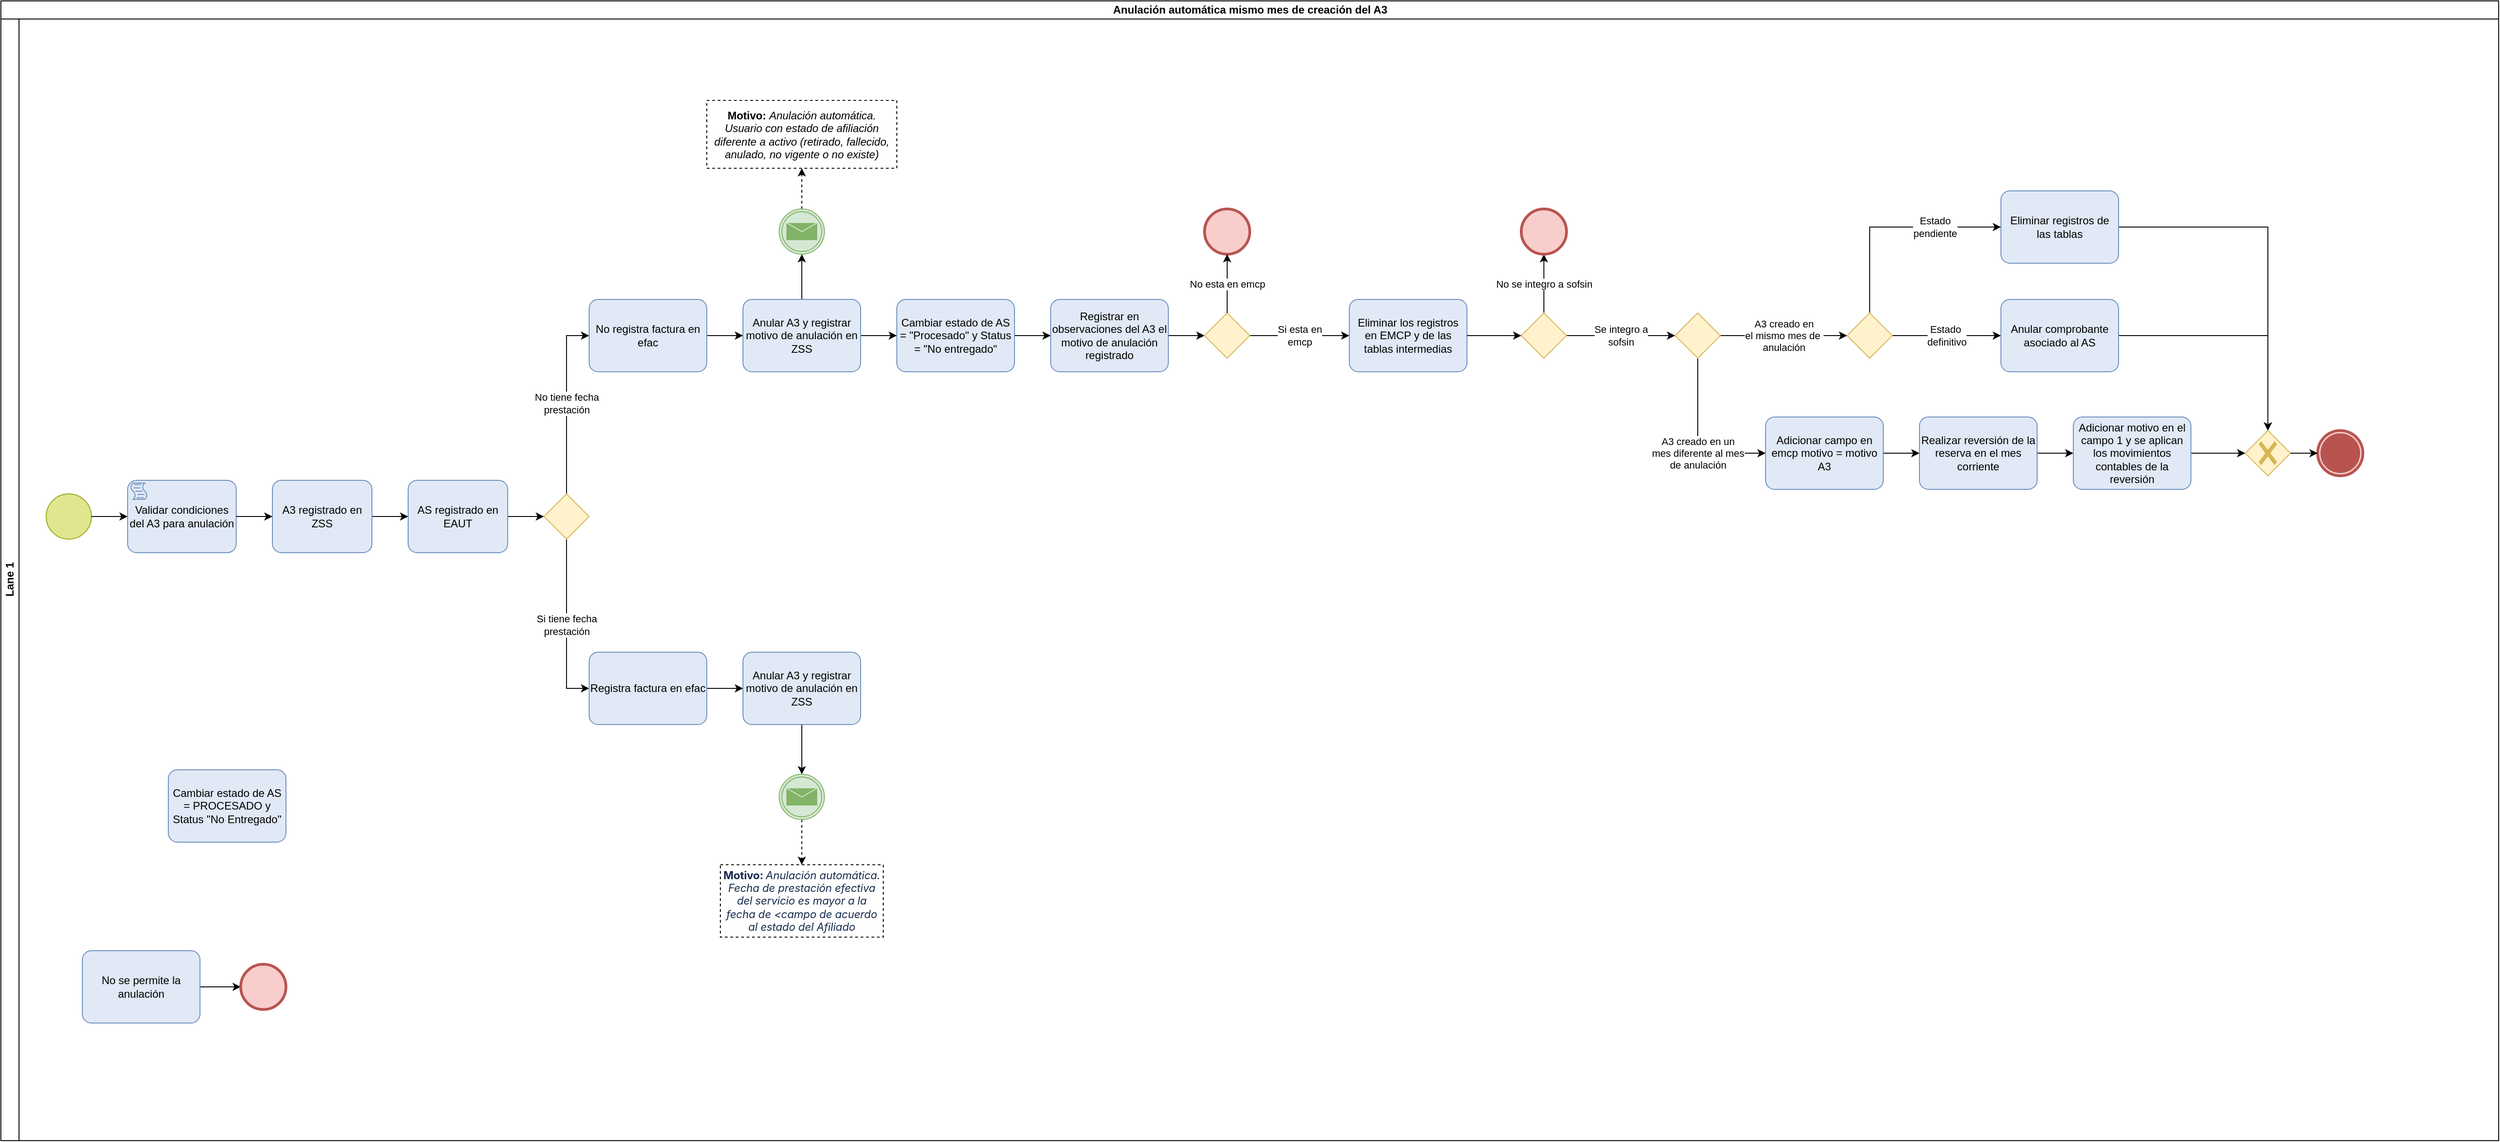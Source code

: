 <mxfile version="21.6.5" type="github">
  <diagram name="Página-1" id="4TS4ZSFtOruOx2kP_wSt">
    <mxGraphModel dx="1886" dy="798" grid="1" gridSize="10" guides="1" tooltips="1" connect="1" arrows="1" fold="1" page="1" pageScale="1" pageWidth="2800" pageHeight="1300" math="0" shadow="0">
      <root>
        <mxCell id="0" />
        <mxCell id="1" parent="0" />
        <mxCell id="92HgLjJ2JLJjH0k_BAY3-1" value="Anulación automática mismo mes de creación del A3" style="swimlane;childLayout=stackLayout;resizeParent=1;resizeParentMax=0;horizontal=1;startSize=20;horizontalStack=0;html=1;" parent="1" vertex="1">
          <mxGeometry x="10" y="10" width="2760" height="1260" as="geometry" />
        </mxCell>
        <mxCell id="92HgLjJ2JLJjH0k_BAY3-2" value="Lane 1" style="swimlane;startSize=20;horizontal=0;html=1;" parent="92HgLjJ2JLJjH0k_BAY3-1" vertex="1">
          <mxGeometry y="20" width="2760" height="1240" as="geometry" />
        </mxCell>
        <mxCell id="92HgLjJ2JLJjH0k_BAY3-4" value="" style="points=[[0.145,0.145,0],[0.5,0,0],[0.855,0.145,0],[1,0.5,0],[0.855,0.855,0],[0.5,1,0],[0.145,0.855,0],[0,0.5,0]];shape=mxgraph.bpmn.event;html=1;verticalLabelPosition=bottom;labelBackgroundColor=#ffffff;verticalAlign=top;align=center;perimeter=ellipsePerimeter;outlineConnect=0;aspect=fixed;outline=standard;symbol=general;fillColor=#E0E68E;strokeColor=#95A81A;" parent="92HgLjJ2JLJjH0k_BAY3-2" vertex="1">
          <mxGeometry x="50" y="525" width="50" height="50" as="geometry" />
        </mxCell>
        <mxCell id="92HgLjJ2JLJjH0k_BAY3-8" style="edgeStyle=orthogonalEdgeStyle;rounded=0;orthogonalLoop=1;jettySize=auto;html=1;entryX=0;entryY=0.5;entryDx=0;entryDy=0;entryPerimeter=0;" parent="92HgLjJ2JLJjH0k_BAY3-2" source="92HgLjJ2JLJjH0k_BAY3-4" target="92HgLjJ2JLJjH0k_BAY3-40" edge="1">
          <mxGeometry relative="1" as="geometry">
            <mxPoint x="-580" y="30" as="targetPoint" />
          </mxGeometry>
        </mxCell>
        <mxCell id="92HgLjJ2JLJjH0k_BAY3-40" value="Validar condiciones del A3 para anulación" style="points=[[0.25,0,0],[0.5,0,0],[0.75,0,0],[1,0.25,0],[1,0.5,0],[1,0.75,0],[0.75,1,0],[0.5,1,0],[0.25,1,0],[0,0.75,0],[0,0.5,0],[0,0.25,0]];shape=mxgraph.bpmn.task;whiteSpace=wrap;rectStyle=rounded;size=10;html=1;container=1;expand=0;collapsible=0;taskMarker=script;fillColor=#E0E9F5;strokeColor=#6C8EBF;" parent="92HgLjJ2JLJjH0k_BAY3-2" vertex="1">
          <mxGeometry x="140" y="510" width="120" height="80" as="geometry" />
        </mxCell>
        <mxCell id="92HgLjJ2JLJjH0k_BAY3-51" value="" style="edgeStyle=orthogonalEdgeStyle;rounded=0;orthogonalLoop=1;jettySize=auto;html=1;entryX=0;entryY=0.5;entryDx=0;entryDy=0;entryPerimeter=0;" parent="92HgLjJ2JLJjH0k_BAY3-2" source="92HgLjJ2JLJjH0k_BAY3-40" target="Pap4kky_UW2Ca2KQQF-1-5" edge="1">
          <mxGeometry relative="1" as="geometry">
            <mxPoint x="300" y="565" as="targetPoint" />
            <mxPoint x="400" y="570" as="sourcePoint" />
          </mxGeometry>
        </mxCell>
        <mxCell id="92HgLjJ2JLJjH0k_BAY3-107" style="edgeStyle=orthogonalEdgeStyle;rounded=0;orthogonalLoop=1;jettySize=auto;html=1;entryX=0;entryY=0.5;entryDx=0;entryDy=0;entryPerimeter=0;" parent="92HgLjJ2JLJjH0k_BAY3-2" source="92HgLjJ2JLJjH0k_BAY3-108" target="92HgLjJ2JLJjH0k_BAY3-149" edge="1">
          <mxGeometry relative="1" as="geometry">
            <mxPoint x="260" y="1070" as="targetPoint" />
          </mxGeometry>
        </mxCell>
        <mxCell id="92HgLjJ2JLJjH0k_BAY3-108" value="No se permite la anulación" style="points=[[0.25,0,0],[0.5,0,0],[0.75,0,0],[1,0.25,0],[1,0.5,0],[1,0.75,0],[0.75,1,0],[0.5,1,0],[0.25,1,0],[0,0.75,0],[0,0.5,0],[0,0.25,0]];shape=mxgraph.bpmn.task;whiteSpace=wrap;rectStyle=rounded;size=10;html=1;container=1;expand=0;collapsible=0;taskMarker=abstract;fillColor=#E0E9F5;strokeColor=#6C8EBF;" parent="92HgLjJ2JLJjH0k_BAY3-2" vertex="1">
          <mxGeometry x="90" y="1030" width="130" height="80" as="geometry" />
        </mxCell>
        <mxCell id="92HgLjJ2JLJjH0k_BAY3-118" value="&lt;span style=&quot;box-sizing: border-box; color: rgb(23, 43, 77); font-family: -apple-system, BlinkMacSystemFont, &amp;quot;Segoe UI&amp;quot;, Roboto, Oxygen, Ubuntu, &amp;quot;Fira Sans&amp;quot;, &amp;quot;Droid Sans&amp;quot;, &amp;quot;Helvetica Neue&amp;quot;, sans-serif; letter-spacing: -0.08px; text-align: left; background-color: rgb(255, 255, 255);&quot; data-renderer-mark=&quot;true&quot;&gt;&lt;font style=&quot;font-size: 12px;&quot;&gt;&lt;b&gt;Motivo: &lt;/b&gt;&lt;i&gt;Anulación automática. Fecha de prestación efectiva del servicio es mayor a la fecha de &amp;lt;campo de acuerdo al estado del Afiliado&lt;/i&gt;&lt;/font&gt;&lt;/span&gt;" style="text;html=1;strokeColor=default;fillColor=none;align=center;verticalAlign=middle;whiteSpace=wrap;rounded=0;dashed=1;" parent="92HgLjJ2JLJjH0k_BAY3-2" vertex="1">
          <mxGeometry x="795" y="935" width="180" height="80" as="geometry" />
        </mxCell>
        <mxCell id="92HgLjJ2JLJjH0k_BAY3-149" value="" style="points=[[0.145,0.145,0],[0.5,0,0],[0.855,0.145,0],[1,0.5,0],[0.855,0.855,0],[0.5,1,0],[0.145,0.855,0],[0,0.5,0]];shape=mxgraph.bpmn.event;html=1;verticalLabelPosition=bottom;labelBackgroundColor=#ffffff;verticalAlign=top;align=center;perimeter=ellipsePerimeter;outlineConnect=0;aspect=fixed;outline=end;symbol=terminate2;fillColor=#f8cecc;strokeColor=#b85450;" parent="92HgLjJ2JLJjH0k_BAY3-2" vertex="1">
          <mxGeometry x="265" y="1045" width="50" height="50" as="geometry" />
        </mxCell>
        <mxCell id="Pap4kky_UW2Ca2KQQF-1-2" value="Cambiar estado de AS = PROCESADO y Status &quot;No Entregado&quot;" style="points=[[0.25,0,0],[0.5,0,0],[0.75,0,0],[1,0.25,0],[1,0.5,0],[1,0.75,0],[0.75,1,0],[0.5,1,0],[0.25,1,0],[0,0.75,0],[0,0.5,0],[0,0.25,0]];shape=mxgraph.bpmn.task;whiteSpace=wrap;rectStyle=rounded;size=10;html=1;container=1;expand=0;collapsible=0;taskMarker=abstract;fillColor=#E0E9F5;strokeColor=#6C8EBF;" vertex="1" parent="92HgLjJ2JLJjH0k_BAY3-2">
          <mxGeometry x="185" y="830" width="130" height="80" as="geometry" />
        </mxCell>
        <mxCell id="Pap4kky_UW2Ca2KQQF-1-10" value="No tiene fecha&lt;br&gt;prestación" style="edgeStyle=orthogonalEdgeStyle;rounded=0;orthogonalLoop=1;jettySize=auto;html=1;entryX=0;entryY=0.5;entryDx=0;entryDy=0;entryPerimeter=0;" edge="1" parent="92HgLjJ2JLJjH0k_BAY3-2" source="Pap4kky_UW2Ca2KQQF-1-3" target="Pap4kky_UW2Ca2KQQF-1-123">
          <mxGeometry relative="1" as="geometry">
            <mxPoint x="710" y="465" as="targetPoint" />
            <Array as="points">
              <mxPoint x="625" y="350" />
            </Array>
          </mxGeometry>
        </mxCell>
        <mxCell id="Pap4kky_UW2Ca2KQQF-1-17" value="Si tiene fecha&lt;br&gt;prestación" style="edgeStyle=orthogonalEdgeStyle;rounded=0;orthogonalLoop=1;jettySize=auto;html=1;exitX=0.5;exitY=1;exitDx=0;exitDy=0;exitPerimeter=0;entryX=0;entryY=0.5;entryDx=0;entryDy=0;entryPerimeter=0;" edge="1" parent="92HgLjJ2JLJjH0k_BAY3-2" source="Pap4kky_UW2Ca2KQQF-1-3" target="Pap4kky_UW2Ca2KQQF-1-126">
          <mxGeometry relative="1" as="geometry">
            <mxPoint x="690" y="645" as="targetPoint" />
          </mxGeometry>
        </mxCell>
        <mxCell id="Pap4kky_UW2Ca2KQQF-1-3" value="" style="points=[[0.25,0.25,0],[0.5,0,0],[0.75,0.25,0],[1,0.5,0],[0.75,0.75,0],[0.5,1,0],[0.25,0.75,0],[0,0.5,0]];shape=mxgraph.bpmn.gateway2;html=1;verticalLabelPosition=bottom;labelBackgroundColor=#ffffff;verticalAlign=top;align=center;perimeter=rhombusPerimeter;outlineConnect=0;outline=none;symbol=none;fillColor=#fff2cc;strokeColor=#d6b656;" vertex="1" parent="92HgLjJ2JLJjH0k_BAY3-2">
          <mxGeometry x="600" y="525" width="50" height="50" as="geometry" />
        </mxCell>
        <mxCell id="Pap4kky_UW2Ca2KQQF-1-7" style="edgeStyle=orthogonalEdgeStyle;rounded=0;orthogonalLoop=1;jettySize=auto;html=1;" edge="1" parent="92HgLjJ2JLJjH0k_BAY3-2" source="Pap4kky_UW2Ca2KQQF-1-5" target="Pap4kky_UW2Ca2KQQF-1-6">
          <mxGeometry relative="1" as="geometry" />
        </mxCell>
        <mxCell id="Pap4kky_UW2Ca2KQQF-1-5" value="A3 registrado en ZSS" style="points=[[0.25,0,0],[0.5,0,0],[0.75,0,0],[1,0.25,0],[1,0.5,0],[1,0.75,0],[0.75,1,0],[0.5,1,0],[0.25,1,0],[0,0.75,0],[0,0.5,0],[0,0.25,0]];shape=mxgraph.bpmn.task;whiteSpace=wrap;rectStyle=rounded;size=10;html=1;container=1;expand=0;collapsible=0;taskMarker=abstract;fillColor=#E0E9F5;strokeColor=#6C8EBF;" vertex="1" parent="92HgLjJ2JLJjH0k_BAY3-2">
          <mxGeometry x="300" y="510" width="110" height="80" as="geometry" />
        </mxCell>
        <mxCell id="Pap4kky_UW2Ca2KQQF-1-8" style="edgeStyle=orthogonalEdgeStyle;rounded=0;orthogonalLoop=1;jettySize=auto;html=1;" edge="1" parent="92HgLjJ2JLJjH0k_BAY3-2" source="Pap4kky_UW2Ca2KQQF-1-6" target="Pap4kky_UW2Ca2KQQF-1-3">
          <mxGeometry relative="1" as="geometry" />
        </mxCell>
        <mxCell id="Pap4kky_UW2Ca2KQQF-1-6" value="AS registrado en EAUT" style="points=[[0.25,0,0],[0.5,0,0],[0.75,0,0],[1,0.25,0],[1,0.5,0],[1,0.75,0],[0.75,1,0],[0.5,1,0],[0.25,1,0],[0,0.75,0],[0,0.5,0],[0,0.25,0]];shape=mxgraph.bpmn.task;whiteSpace=wrap;rectStyle=rounded;size=10;html=1;container=1;expand=0;collapsible=0;taskMarker=abstract;fillColor=#E0E9F5;strokeColor=#6C8EBF;" vertex="1" parent="92HgLjJ2JLJjH0k_BAY3-2">
          <mxGeometry x="450" y="510" width="110" height="80" as="geometry" />
        </mxCell>
        <mxCell id="Pap4kky_UW2Ca2KQQF-1-26" style="edgeStyle=orthogonalEdgeStyle;rounded=0;orthogonalLoop=1;jettySize=auto;html=1;entryX=0;entryY=0.5;entryDx=0;entryDy=0;entryPerimeter=0;" edge="1" parent="92HgLjJ2JLJjH0k_BAY3-2" source="Pap4kky_UW2Ca2KQQF-1-22" target="Pap4kky_UW2Ca2KQQF-1-27">
          <mxGeometry relative="1" as="geometry">
            <mxPoint x="1230" y="325" as="targetPoint" />
          </mxGeometry>
        </mxCell>
        <mxCell id="Pap4kky_UW2Ca2KQQF-1-113" style="edgeStyle=orthogonalEdgeStyle;rounded=0;orthogonalLoop=1;jettySize=auto;html=1;entryX=0.5;entryY=1;entryDx=0;entryDy=0;entryPerimeter=0;" edge="1" parent="92HgLjJ2JLJjH0k_BAY3-2" source="Pap4kky_UW2Ca2KQQF-1-22" target="Pap4kky_UW2Ca2KQQF-1-119">
          <mxGeometry relative="1" as="geometry">
            <mxPoint x="885" y="240" as="targetPoint" />
          </mxGeometry>
        </mxCell>
        <mxCell id="Pap4kky_UW2Ca2KQQF-1-22" value="Anular A3 y registrar motivo de anulación en ZSS" style="points=[[0.25,0,0],[0.5,0,0],[0.75,0,0],[1,0.25,0],[1,0.5,0],[1,0.75,0],[0.75,1,0],[0.5,1,0],[0.25,1,0],[0,0.75,0],[0,0.5,0],[0,0.25,0]];shape=mxgraph.bpmn.task;whiteSpace=wrap;rectStyle=rounded;size=10;html=1;container=1;expand=0;collapsible=0;taskMarker=abstract;fillColor=#E0E9F5;strokeColor=#6C8EBF;" vertex="1" parent="92HgLjJ2JLJjH0k_BAY3-2">
          <mxGeometry x="820" y="310" width="130" height="80" as="geometry" />
        </mxCell>
        <mxCell id="Pap4kky_UW2Ca2KQQF-1-28" style="edgeStyle=orthogonalEdgeStyle;rounded=0;orthogonalLoop=1;jettySize=auto;html=1;" edge="1" parent="92HgLjJ2JLJjH0k_BAY3-2" source="Pap4kky_UW2Ca2KQQF-1-27" target="Pap4kky_UW2Ca2KQQF-1-29">
          <mxGeometry relative="1" as="geometry">
            <mxPoint x="1410" y="325" as="targetPoint" />
          </mxGeometry>
        </mxCell>
        <mxCell id="Pap4kky_UW2Ca2KQQF-1-27" value="Cambiar estado de AS = &quot;Procesado&quot; y Status = &quot;No entregado&quot;" style="points=[[0.25,0,0],[0.5,0,0],[0.75,0,0],[1,0.25,0],[1,0.5,0],[1,0.75,0],[0.75,1,0],[0.5,1,0],[0.25,1,0],[0,0.75,0],[0,0.5,0],[0,0.25,0]];shape=mxgraph.bpmn.task;whiteSpace=wrap;rectStyle=rounded;size=10;html=1;container=1;expand=0;collapsible=0;taskMarker=abstract;fillColor=#E0E9F5;strokeColor=#6C8EBF;" vertex="1" parent="92HgLjJ2JLJjH0k_BAY3-2">
          <mxGeometry x="990" y="310" width="130" height="80" as="geometry" />
        </mxCell>
        <mxCell id="Pap4kky_UW2Ca2KQQF-1-84" style="edgeStyle=orthogonalEdgeStyle;rounded=0;orthogonalLoop=1;jettySize=auto;html=1;" edge="1" parent="92HgLjJ2JLJjH0k_BAY3-2" source="Pap4kky_UW2Ca2KQQF-1-29" target="Pap4kky_UW2Ca2KQQF-1-83">
          <mxGeometry relative="1" as="geometry" />
        </mxCell>
        <mxCell id="Pap4kky_UW2Ca2KQQF-1-29" value="Registrar en observaciones del A3 el motivo de anulación registrado" style="points=[[0.25,0,0],[0.5,0,0],[0.75,0,0],[1,0.25,0],[1,0.5,0],[1,0.75,0],[0.75,1,0],[0.5,1,0],[0.25,1,0],[0,0.75,0],[0,0.5,0],[0,0.25,0]];shape=mxgraph.bpmn.task;whiteSpace=wrap;rectStyle=rounded;size=10;html=1;container=1;expand=0;collapsible=0;taskMarker=abstract;fillColor=#E0E9F5;strokeColor=#6C8EBF;" vertex="1" parent="92HgLjJ2JLJjH0k_BAY3-2">
          <mxGeometry x="1160" y="310" width="130" height="80" as="geometry" />
        </mxCell>
        <mxCell id="Pap4kky_UW2Ca2KQQF-1-82" value="Se integro a&lt;br&gt;sofsin" style="edgeStyle=orthogonalEdgeStyle;rounded=0;orthogonalLoop=1;jettySize=auto;html=1;entryX=0;entryY=0.5;entryDx=0;entryDy=0;entryPerimeter=0;" edge="1" parent="92HgLjJ2JLJjH0k_BAY3-2" source="Pap4kky_UW2Ca2KQQF-1-88" target="Pap4kky_UW2Ca2KQQF-1-92">
          <mxGeometry relative="1" as="geometry">
            <mxPoint x="1830" y="350" as="targetPoint" />
          </mxGeometry>
        </mxCell>
        <mxCell id="Pap4kky_UW2Ca2KQQF-1-38" value="Eliminar los registros en EMCP y de las tablas intermedias" style="points=[[0.25,0,0],[0.5,0,0],[0.75,0,0],[1,0.25,0],[1,0.5,0],[1,0.75,0],[0.75,1,0],[0.5,1,0],[0.25,1,0],[0,0.75,0],[0,0.5,0],[0,0.25,0]];shape=mxgraph.bpmn.task;whiteSpace=wrap;rectStyle=rounded;size=10;html=1;container=1;expand=0;collapsible=0;taskMarker=abstract;fillColor=#E0E9F5;strokeColor=#6C8EBF;" vertex="1" parent="92HgLjJ2JLJjH0k_BAY3-2">
          <mxGeometry x="1490" y="310" width="130" height="80" as="geometry" />
        </mxCell>
        <mxCell id="Pap4kky_UW2Ca2KQQF-1-85" value="Si esta en&lt;br&gt;emcp" style="edgeStyle=orthogonalEdgeStyle;rounded=0;orthogonalLoop=1;jettySize=auto;html=1;" edge="1" parent="92HgLjJ2JLJjH0k_BAY3-2" source="Pap4kky_UW2Ca2KQQF-1-83" target="Pap4kky_UW2Ca2KQQF-1-38">
          <mxGeometry relative="1" as="geometry" />
        </mxCell>
        <mxCell id="Pap4kky_UW2Ca2KQQF-1-83" value="" style="points=[[0.25,0.25,0],[0.5,0,0],[0.75,0.25,0],[1,0.5,0],[0.75,0.75,0],[0.5,1,0],[0.25,0.75,0],[0,0.5,0]];shape=mxgraph.bpmn.gateway2;html=1;verticalLabelPosition=bottom;labelBackgroundColor=#ffffff;verticalAlign=top;align=center;perimeter=rhombusPerimeter;outlineConnect=0;outline=none;symbol=none;fillColor=#fff2cc;strokeColor=#d6b656;" vertex="1" parent="92HgLjJ2JLJjH0k_BAY3-2">
          <mxGeometry x="1330" y="325" width="50" height="50" as="geometry" />
        </mxCell>
        <mxCell id="Pap4kky_UW2Ca2KQQF-1-87" value="" style="points=[[0.145,0.145,0],[0.5,0,0],[0.855,0.145,0],[1,0.5,0],[0.855,0.855,0],[0.5,1,0],[0.145,0.855,0],[0,0.5,0]];shape=mxgraph.bpmn.event;html=1;verticalLabelPosition=bottom;labelBackgroundColor=#ffffff;verticalAlign=top;align=center;perimeter=ellipsePerimeter;outlineConnect=0;aspect=fixed;outline=end;symbol=terminate2;fillColor=#f8cecc;strokeColor=#b85450;" vertex="1" parent="92HgLjJ2JLJjH0k_BAY3-2">
          <mxGeometry x="1330" y="210" width="50" height="50" as="geometry" />
        </mxCell>
        <mxCell id="Pap4kky_UW2Ca2KQQF-1-86" value="No esta en emcp" style="edgeStyle=orthogonalEdgeStyle;rounded=0;orthogonalLoop=1;jettySize=auto;html=1;" edge="1" parent="92HgLjJ2JLJjH0k_BAY3-2" source="Pap4kky_UW2Ca2KQQF-1-83" target="Pap4kky_UW2Ca2KQQF-1-87">
          <mxGeometry relative="1" as="geometry">
            <mxPoint x="1355" y="250" as="targetPoint" />
          </mxGeometry>
        </mxCell>
        <mxCell id="Pap4kky_UW2Ca2KQQF-1-90" value="No se integro a sofsin" style="edgeStyle=orthogonalEdgeStyle;rounded=0;orthogonalLoop=1;jettySize=auto;html=1;" edge="1" parent="92HgLjJ2JLJjH0k_BAY3-2" source="Pap4kky_UW2Ca2KQQF-1-88" target="Pap4kky_UW2Ca2KQQF-1-91">
          <mxGeometry relative="1" as="geometry">
            <mxPoint x="1705" y="250" as="targetPoint" />
          </mxGeometry>
        </mxCell>
        <mxCell id="Pap4kky_UW2Ca2KQQF-1-88" value="" style="points=[[0.25,0.25,0],[0.5,0,0],[0.75,0.25,0],[1,0.5,0],[0.75,0.75,0],[0.5,1,0],[0.25,0.75,0],[0,0.5,0]];shape=mxgraph.bpmn.gateway2;html=1;verticalLabelPosition=bottom;labelBackgroundColor=#ffffff;verticalAlign=top;align=center;perimeter=rhombusPerimeter;outlineConnect=0;outline=none;symbol=none;fillColor=#fff2cc;strokeColor=#d6b656;" vertex="1" parent="92HgLjJ2JLJjH0k_BAY3-2">
          <mxGeometry x="1680" y="325" width="50" height="50" as="geometry" />
        </mxCell>
        <mxCell id="Pap4kky_UW2Ca2KQQF-1-89" value="" style="edgeStyle=orthogonalEdgeStyle;rounded=0;orthogonalLoop=1;jettySize=auto;html=1;" edge="1" parent="92HgLjJ2JLJjH0k_BAY3-2" source="Pap4kky_UW2Ca2KQQF-1-38" target="Pap4kky_UW2Ca2KQQF-1-88">
          <mxGeometry relative="1" as="geometry">
            <mxPoint x="1630" y="380" as="sourcePoint" />
            <mxPoint x="1845" y="580" as="targetPoint" />
          </mxGeometry>
        </mxCell>
        <mxCell id="Pap4kky_UW2Ca2KQQF-1-91" value="" style="points=[[0.145,0.145,0],[0.5,0,0],[0.855,0.145,0],[1,0.5,0],[0.855,0.855,0],[0.5,1,0],[0.145,0.855,0],[0,0.5,0]];shape=mxgraph.bpmn.event;html=1;verticalLabelPosition=bottom;labelBackgroundColor=#ffffff;verticalAlign=top;align=center;perimeter=ellipsePerimeter;outlineConnect=0;aspect=fixed;outline=end;symbol=terminate2;fillColor=#f8cecc;strokeColor=#b85450;" vertex="1" parent="92HgLjJ2JLJjH0k_BAY3-2">
          <mxGeometry x="1680" y="210" width="50" height="50" as="geometry" />
        </mxCell>
        <mxCell id="Pap4kky_UW2Ca2KQQF-1-93" value="A3 creado en&lt;br&gt;el mismo mes de&amp;nbsp;&lt;br&gt;anulación" style="edgeStyle=orthogonalEdgeStyle;rounded=0;orthogonalLoop=1;jettySize=auto;html=1;" edge="1" parent="92HgLjJ2JLJjH0k_BAY3-2" source="Pap4kky_UW2Ca2KQQF-1-92" target="Pap4kky_UW2Ca2KQQF-1-97">
          <mxGeometry relative="1" as="geometry">
            <mxPoint x="2030" y="350" as="targetPoint" />
          </mxGeometry>
        </mxCell>
        <mxCell id="Pap4kky_UW2Ca2KQQF-1-95" value="A3 creado en un&lt;br&gt;mes diferente al mes&lt;br&gt;de anulación" style="edgeStyle=orthogonalEdgeStyle;rounded=0;orthogonalLoop=1;jettySize=auto;html=1;entryX=0;entryY=0.5;entryDx=0;entryDy=0;entryPerimeter=0;" edge="1" parent="92HgLjJ2JLJjH0k_BAY3-2" source="Pap4kky_UW2Ca2KQQF-1-92" target="Pap4kky_UW2Ca2KQQF-1-96">
          <mxGeometry x="0.167" relative="1" as="geometry">
            <mxPoint x="1875" y="500" as="targetPoint" />
            <Array as="points">
              <mxPoint x="1875" y="480" />
            </Array>
            <mxPoint as="offset" />
          </mxGeometry>
        </mxCell>
        <mxCell id="Pap4kky_UW2Ca2KQQF-1-92" value="" style="points=[[0.25,0.25,0],[0.5,0,0],[0.75,0.25,0],[1,0.5,0],[0.75,0.75,0],[0.5,1,0],[0.25,0.75,0],[0,0.5,0]];shape=mxgraph.bpmn.gateway2;html=1;verticalLabelPosition=bottom;labelBackgroundColor=#ffffff;verticalAlign=top;align=center;perimeter=rhombusPerimeter;outlineConnect=0;outline=none;symbol=none;fillColor=#fff2cc;strokeColor=#d6b656;" vertex="1" parent="92HgLjJ2JLJjH0k_BAY3-2">
          <mxGeometry x="1850" y="325" width="50" height="50" as="geometry" />
        </mxCell>
        <mxCell id="Pap4kky_UW2Ca2KQQF-1-102" style="edgeStyle=orthogonalEdgeStyle;rounded=0;orthogonalLoop=1;jettySize=auto;html=1;" edge="1" parent="92HgLjJ2JLJjH0k_BAY3-2" source="Pap4kky_UW2Ca2KQQF-1-94" target="Pap4kky_UW2Ca2KQQF-1-101">
          <mxGeometry relative="1" as="geometry" />
        </mxCell>
        <mxCell id="Pap4kky_UW2Ca2KQQF-1-94" value="Eliminar registros de las tablas" style="points=[[0.25,0,0],[0.5,0,0],[0.75,0,0],[1,0.25,0],[1,0.5,0],[1,0.75,0],[0.75,1,0],[0.5,1,0],[0.25,1,0],[0,0.75,0],[0,0.5,0],[0,0.25,0]];shape=mxgraph.bpmn.task;whiteSpace=wrap;rectStyle=rounded;size=10;html=1;container=1;expand=0;collapsible=0;taskMarker=abstract;fillColor=#E0E9F5;strokeColor=#6C8EBF;" vertex="1" parent="92HgLjJ2JLJjH0k_BAY3-2">
          <mxGeometry x="2210" y="190" width="130" height="80" as="geometry" />
        </mxCell>
        <mxCell id="Pap4kky_UW2Ca2KQQF-1-106" style="edgeStyle=orthogonalEdgeStyle;rounded=0;orthogonalLoop=1;jettySize=auto;html=1;entryX=0;entryY=0.5;entryDx=0;entryDy=0;entryPerimeter=0;" edge="1" parent="92HgLjJ2JLJjH0k_BAY3-2" source="Pap4kky_UW2Ca2KQQF-1-96" target="Pap4kky_UW2Ca2KQQF-1-107">
          <mxGeometry relative="1" as="geometry">
            <mxPoint x="2230" y="480" as="targetPoint" />
          </mxGeometry>
        </mxCell>
        <mxCell id="Pap4kky_UW2Ca2KQQF-1-96" value="Adicionar campo en emcp motivo = motivo A3" style="points=[[0.25,0,0],[0.5,0,0],[0.75,0,0],[1,0.25,0],[1,0.5,0],[1,0.75,0],[0.75,1,0],[0.5,1,0],[0.25,1,0],[0,0.75,0],[0,0.5,0],[0,0.25,0]];shape=mxgraph.bpmn.task;whiteSpace=wrap;rectStyle=rounded;size=10;html=1;container=1;expand=0;collapsible=0;taskMarker=abstract;fillColor=#E0E9F5;strokeColor=#6C8EBF;" vertex="1" parent="92HgLjJ2JLJjH0k_BAY3-2">
          <mxGeometry x="1950" y="440" width="130" height="80" as="geometry" />
        </mxCell>
        <mxCell id="Pap4kky_UW2Ca2KQQF-1-98" value="Estado&lt;br&gt;pendiente" style="edgeStyle=orthogonalEdgeStyle;rounded=0;orthogonalLoop=1;jettySize=auto;html=1;entryX=0;entryY=0.5;entryDx=0;entryDy=0;entryPerimeter=0;" edge="1" parent="92HgLjJ2JLJjH0k_BAY3-2" source="Pap4kky_UW2Ca2KQQF-1-97" target="Pap4kky_UW2Ca2KQQF-1-94">
          <mxGeometry x="0.391" relative="1" as="geometry">
            <mxPoint x="2200" y="350" as="targetPoint" />
            <Array as="points">
              <mxPoint x="2065" y="230" />
            </Array>
            <mxPoint as="offset" />
          </mxGeometry>
        </mxCell>
        <mxCell id="Pap4kky_UW2Ca2KQQF-1-99" value="Estado&amp;nbsp;&lt;br&gt;definitivo" style="edgeStyle=orthogonalEdgeStyle;rounded=0;orthogonalLoop=1;jettySize=auto;html=1;entryX=0;entryY=0.5;entryDx=0;entryDy=0;entryPerimeter=0;" edge="1" parent="92HgLjJ2JLJjH0k_BAY3-2" source="Pap4kky_UW2Ca2KQQF-1-97" target="Pap4kky_UW2Ca2KQQF-1-100">
          <mxGeometry relative="1" as="geometry">
            <mxPoint x="2200" y="350" as="targetPoint" />
          </mxGeometry>
        </mxCell>
        <mxCell id="Pap4kky_UW2Ca2KQQF-1-97" value="" style="points=[[0.25,0.25,0],[0.5,0,0],[0.75,0.25,0],[1,0.5,0],[0.75,0.75,0],[0.5,1,0],[0.25,0.75,0],[0,0.5,0]];shape=mxgraph.bpmn.gateway2;html=1;verticalLabelPosition=bottom;labelBackgroundColor=#ffffff;verticalAlign=top;align=center;perimeter=rhombusPerimeter;outlineConnect=0;outline=none;symbol=none;fillColor=#fff2cc;strokeColor=#d6b656;" vertex="1" parent="92HgLjJ2JLJjH0k_BAY3-2">
          <mxGeometry x="2040" y="325" width="50" height="50" as="geometry" />
        </mxCell>
        <mxCell id="Pap4kky_UW2Ca2KQQF-1-103" style="edgeStyle=orthogonalEdgeStyle;rounded=0;orthogonalLoop=1;jettySize=auto;html=1;entryX=0.5;entryY=0;entryDx=0;entryDy=0;entryPerimeter=0;" edge="1" parent="92HgLjJ2JLJjH0k_BAY3-2" source="Pap4kky_UW2Ca2KQQF-1-100" target="Pap4kky_UW2Ca2KQQF-1-101">
          <mxGeometry relative="1" as="geometry" />
        </mxCell>
        <mxCell id="Pap4kky_UW2Ca2KQQF-1-100" value="Anular comprobante asociado al AS" style="points=[[0.25,0,0],[0.5,0,0],[0.75,0,0],[1,0.25,0],[1,0.5,0],[1,0.75,0],[0.75,1,0],[0.5,1,0],[0.25,1,0],[0,0.75,0],[0,0.5,0],[0,0.25,0]];shape=mxgraph.bpmn.task;whiteSpace=wrap;rectStyle=rounded;size=10;html=1;container=1;expand=0;collapsible=0;taskMarker=abstract;fillColor=#E0E9F5;strokeColor=#6C8EBF;" vertex="1" parent="92HgLjJ2JLJjH0k_BAY3-2">
          <mxGeometry x="2210" y="310" width="130" height="80" as="geometry" />
        </mxCell>
        <mxCell id="Pap4kky_UW2Ca2KQQF-1-101" value="" style="points=[[0.25,0.25,0],[0.5,0,0],[0.75,0.25,0],[1,0.5,0],[0.75,0.75,0],[0.5,1,0],[0.25,0.75,0],[0,0.5,0]];shape=mxgraph.bpmn.gateway2;html=1;verticalLabelPosition=bottom;labelBackgroundColor=#ffffff;verticalAlign=top;align=center;perimeter=rhombusPerimeter;outlineConnect=0;outline=none;symbol=none;gwType=exclusive;fillColor=#fff2cc;strokeColor=#d6b656;" vertex="1" parent="92HgLjJ2JLJjH0k_BAY3-2">
          <mxGeometry x="2480" y="455" width="50" height="50" as="geometry" />
        </mxCell>
        <mxCell id="Pap4kky_UW2Ca2KQQF-1-109" style="edgeStyle=orthogonalEdgeStyle;rounded=0;orthogonalLoop=1;jettySize=auto;html=1;entryX=0;entryY=0.5;entryDx=0;entryDy=0;entryPerimeter=0;" edge="1" parent="92HgLjJ2JLJjH0k_BAY3-2" source="Pap4kky_UW2Ca2KQQF-1-107" target="Pap4kky_UW2Ca2KQQF-1-108">
          <mxGeometry relative="1" as="geometry" />
        </mxCell>
        <mxCell id="Pap4kky_UW2Ca2KQQF-1-107" value="Realizar reversión de la reserva en el mes corriente" style="points=[[0.25,0,0],[0.5,0,0],[0.75,0,0],[1,0.25,0],[1,0.5,0],[1,0.75,0],[0.75,1,0],[0.5,1,0],[0.25,1,0],[0,0.75,0],[0,0.5,0],[0,0.25,0]];shape=mxgraph.bpmn.task;whiteSpace=wrap;rectStyle=rounded;size=10;html=1;container=1;expand=0;collapsible=0;taskMarker=abstract;fillColor=#E0E9F5;strokeColor=#6C8EBF;" vertex="1" parent="92HgLjJ2JLJjH0k_BAY3-2">
          <mxGeometry x="2120" y="440" width="130" height="80" as="geometry" />
        </mxCell>
        <mxCell id="Pap4kky_UW2Ca2KQQF-1-104" value="" style="points=[[0.145,0.145,0],[0.5,0,0],[0.855,0.145,0],[1,0.5,0],[0.855,0.855,0],[0.5,1,0],[0.145,0.855,0],[0,0.5,0]];shape=mxgraph.bpmn.event;html=1;verticalLabelPosition=bottom;labelBackgroundColor=#ffffff;verticalAlign=top;align=center;perimeter=ellipsePerimeter;outlineConnect=0;aspect=fixed;outline=end;symbol=terminate;fillColor=#f8cecc;strokeColor=#b85450;" vertex="1" parent="92HgLjJ2JLJjH0k_BAY3-2">
          <mxGeometry x="2560" y="455" width="50" height="50" as="geometry" />
        </mxCell>
        <mxCell id="Pap4kky_UW2Ca2KQQF-1-105" style="edgeStyle=orthogonalEdgeStyle;rounded=0;orthogonalLoop=1;jettySize=auto;html=1;" edge="1" parent="92HgLjJ2JLJjH0k_BAY3-2" source="Pap4kky_UW2Ca2KQQF-1-101" target="Pap4kky_UW2Ca2KQQF-1-104">
          <mxGeometry relative="1" as="geometry" />
        </mxCell>
        <mxCell id="Pap4kky_UW2Ca2KQQF-1-110" style="edgeStyle=orthogonalEdgeStyle;rounded=0;orthogonalLoop=1;jettySize=auto;html=1;" edge="1" parent="92HgLjJ2JLJjH0k_BAY3-2" source="Pap4kky_UW2Ca2KQQF-1-108" target="Pap4kky_UW2Ca2KQQF-1-101">
          <mxGeometry relative="1" as="geometry" />
        </mxCell>
        <mxCell id="Pap4kky_UW2Ca2KQQF-1-108" value="Adicionar motivo en el campo 1 y se aplican los movimientos contables de la reversión" style="points=[[0.25,0,0],[0.5,0,0],[0.75,0,0],[1,0.25,0],[1,0.5,0],[1,0.75,0],[0.75,1,0],[0.5,1,0],[0.25,1,0],[0,0.75,0],[0,0.5,0],[0,0.25,0]];shape=mxgraph.bpmn.task;whiteSpace=wrap;rectStyle=rounded;size=10;html=1;container=1;expand=0;collapsible=0;taskMarker=abstract;fillColor=#E0E9F5;strokeColor=#6C8EBF;" vertex="1" parent="92HgLjJ2JLJjH0k_BAY3-2">
          <mxGeometry x="2290" y="440" width="130" height="80" as="geometry" />
        </mxCell>
        <mxCell id="Pap4kky_UW2Ca2KQQF-1-115" style="edgeStyle=orthogonalEdgeStyle;rounded=0;orthogonalLoop=1;jettySize=auto;html=1;entryX=0.5;entryY=1;entryDx=0;entryDy=0;dashed=1;" edge="1" parent="92HgLjJ2JLJjH0k_BAY3-2" source="Pap4kky_UW2Ca2KQQF-1-119" target="Pap4kky_UW2Ca2KQQF-1-114">
          <mxGeometry relative="1" as="geometry">
            <mxPoint x="885" y="190" as="sourcePoint" />
          </mxGeometry>
        </mxCell>
        <mxCell id="Pap4kky_UW2Ca2KQQF-1-114" value="&lt;b&gt;Motivo:&lt;/b&gt; &lt;i&gt;Anulación automática. Usuario con estado de afiliación diferente a activo (retirado, fallecido, anulado, no vigente o no existe)&lt;/i&gt;" style="text;html=1;strokeColor=default;fillColor=none;align=center;verticalAlign=middle;whiteSpace=wrap;rounded=0;dashed=1;" vertex="1" parent="92HgLjJ2JLJjH0k_BAY3-2">
          <mxGeometry x="780" y="90" width="210" height="75" as="geometry" />
        </mxCell>
        <mxCell id="Pap4kky_UW2Ca2KQQF-1-121" style="edgeStyle=orthogonalEdgeStyle;rounded=0;orthogonalLoop=1;jettySize=auto;html=1;" edge="1" parent="92HgLjJ2JLJjH0k_BAY3-2" source="Pap4kky_UW2Ca2KQQF-1-116" target="Pap4kky_UW2Ca2KQQF-1-120">
          <mxGeometry relative="1" as="geometry" />
        </mxCell>
        <mxCell id="Pap4kky_UW2Ca2KQQF-1-116" value="Anular A3 y registrar motivo de anulación en ZSS" style="points=[[0.25,0,0],[0.5,0,0],[0.75,0,0],[1,0.25,0],[1,0.5,0],[1,0.75,0],[0.75,1,0],[0.5,1,0],[0.25,1,0],[0,0.75,0],[0,0.5,0],[0,0.25,0]];shape=mxgraph.bpmn.task;whiteSpace=wrap;rectStyle=rounded;size=10;html=1;container=1;expand=0;collapsible=0;taskMarker=abstract;fillColor=#E0E9F5;strokeColor=#6C8EBF;" vertex="1" parent="92HgLjJ2JLJjH0k_BAY3-2">
          <mxGeometry x="820" y="700" width="130" height="80" as="geometry" />
        </mxCell>
        <mxCell id="Pap4kky_UW2Ca2KQQF-1-119" value="" style="points=[[0.145,0.145,0],[0.5,0,0],[0.855,0.145,0],[1,0.5,0],[0.855,0.855,0],[0.5,1,0],[0.145,0.855,0],[0,0.5,0]];shape=mxgraph.bpmn.event;html=1;verticalLabelPosition=bottom;labelBackgroundColor=#ffffff;verticalAlign=top;align=center;perimeter=ellipsePerimeter;outlineConnect=0;aspect=fixed;outline=throwing;symbol=message;fillColor=#d5e8d4;strokeColor=#82b366;" vertex="1" parent="92HgLjJ2JLJjH0k_BAY3-2">
          <mxGeometry x="860" y="210" width="50" height="50" as="geometry" />
        </mxCell>
        <mxCell id="Pap4kky_UW2Ca2KQQF-1-122" style="edgeStyle=orthogonalEdgeStyle;rounded=0;orthogonalLoop=1;jettySize=auto;html=1;dashed=1;" edge="1" parent="92HgLjJ2JLJjH0k_BAY3-2" source="Pap4kky_UW2Ca2KQQF-1-120" target="92HgLjJ2JLJjH0k_BAY3-118">
          <mxGeometry relative="1" as="geometry" />
        </mxCell>
        <mxCell id="Pap4kky_UW2Ca2KQQF-1-120" value="" style="points=[[0.145,0.145,0],[0.5,0,0],[0.855,0.145,0],[1,0.5,0],[0.855,0.855,0],[0.5,1,0],[0.145,0.855,0],[0,0.5,0]];shape=mxgraph.bpmn.event;html=1;verticalLabelPosition=bottom;labelBackgroundColor=#ffffff;verticalAlign=top;align=center;perimeter=ellipsePerimeter;outlineConnect=0;aspect=fixed;outline=throwing;symbol=message;fillColor=#d5e8d4;strokeColor=#82b366;" vertex="1" parent="92HgLjJ2JLJjH0k_BAY3-2">
          <mxGeometry x="860" y="835" width="50" height="50" as="geometry" />
        </mxCell>
        <mxCell id="Pap4kky_UW2Ca2KQQF-1-124" style="edgeStyle=orthogonalEdgeStyle;rounded=0;orthogonalLoop=1;jettySize=auto;html=1;entryX=0;entryY=0.5;entryDx=0;entryDy=0;entryPerimeter=0;" edge="1" parent="92HgLjJ2JLJjH0k_BAY3-2" source="Pap4kky_UW2Ca2KQQF-1-123" target="Pap4kky_UW2Ca2KQQF-1-22">
          <mxGeometry relative="1" as="geometry" />
        </mxCell>
        <mxCell id="Pap4kky_UW2Ca2KQQF-1-123" value="No registra factura en efac" style="points=[[0.25,0,0],[0.5,0,0],[0.75,0,0],[1,0.25,0],[1,0.5,0],[1,0.75,0],[0.75,1,0],[0.5,1,0],[0.25,1,0],[0,0.75,0],[0,0.5,0],[0,0.25,0]];shape=mxgraph.bpmn.task;whiteSpace=wrap;rectStyle=rounded;size=10;html=1;container=1;expand=0;collapsible=0;taskMarker=abstract;fillColor=#E0E9F5;strokeColor=#6C8EBF;" vertex="1" parent="92HgLjJ2JLJjH0k_BAY3-2">
          <mxGeometry x="650" y="310" width="130" height="80" as="geometry" />
        </mxCell>
        <mxCell id="Pap4kky_UW2Ca2KQQF-1-127" style="edgeStyle=orthogonalEdgeStyle;rounded=0;orthogonalLoop=1;jettySize=auto;html=1;entryX=0;entryY=0.5;entryDx=0;entryDy=0;entryPerimeter=0;" edge="1" parent="92HgLjJ2JLJjH0k_BAY3-2" source="Pap4kky_UW2Ca2KQQF-1-126" target="Pap4kky_UW2Ca2KQQF-1-116">
          <mxGeometry relative="1" as="geometry" />
        </mxCell>
        <mxCell id="Pap4kky_UW2Ca2KQQF-1-126" value="Registra factura en efac" style="points=[[0.25,0,0],[0.5,0,0],[0.75,0,0],[1,0.25,0],[1,0.5,0],[1,0.75,0],[0.75,1,0],[0.5,1,0],[0.25,1,0],[0,0.75,0],[0,0.5,0],[0,0.25,0]];shape=mxgraph.bpmn.task;whiteSpace=wrap;rectStyle=rounded;size=10;html=1;container=1;expand=0;collapsible=0;taskMarker=abstract;fillColor=#E0E9F5;strokeColor=#6C8EBF;" vertex="1" parent="92HgLjJ2JLJjH0k_BAY3-2">
          <mxGeometry x="650" y="700" width="130" height="80" as="geometry" />
        </mxCell>
      </root>
    </mxGraphModel>
  </diagram>
</mxfile>
